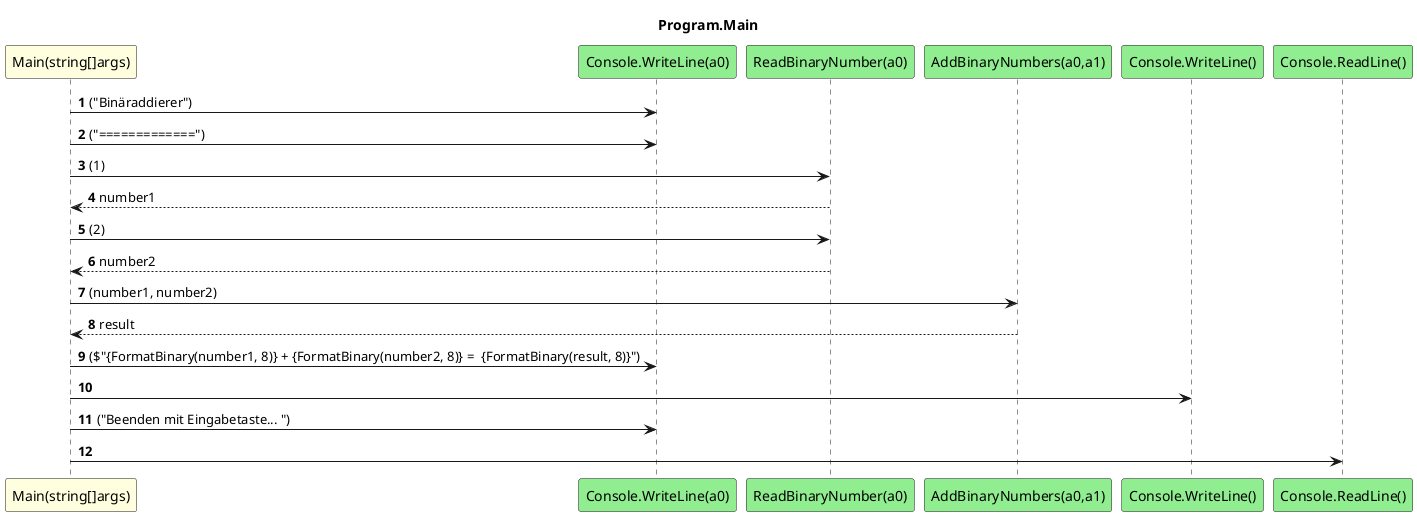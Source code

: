 @startuml Program.Main
title Program.Main
participant "Main(string[]args)" as Main_p0 #LightYellow
participant "Console.WriteLine(a0)" as Console_WriteLine_a0 #LightGreen
participant "ReadBinaryNumber(a0)" as ReadBinaryNumber_a0 #LightGreen
participant "AddBinaryNumbers(a0,a1)" as AddBinaryNumbers_a0_a1 #LightGreen
participant "Console.WriteLine()" as Console_WriteLine #LightGreen
participant "Console.ReadLine()" as Console_ReadLine #LightGreen
autonumber
Main_p0 -> Console_WriteLine_a0 : ("Binäraddierer")
Main_p0 -> Console_WriteLine_a0 : ("=============")
Main_p0 -> ReadBinaryNumber_a0 : (1)
ReadBinaryNumber_a0 --> Main_p0 : number1
Main_p0 -> ReadBinaryNumber_a0 : (2)
ReadBinaryNumber_a0 --> Main_p0 : number2
Main_p0 -> AddBinaryNumbers_a0_a1 : (number1, number2)
AddBinaryNumbers_a0_a1 --> Main_p0 : result
Main_p0 -> Console_WriteLine_a0 : ($"{FormatBinary(number1, 8)} + {FormatBinary(number2, 8)} =  {FormatBinary(result, 8)}")
Main_p0 -> Console_WriteLine
Main_p0 -> Console_WriteLine_a0 : ("Beenden mit Eingabetaste... ")
Main_p0 -> Console_ReadLine
@enduml
